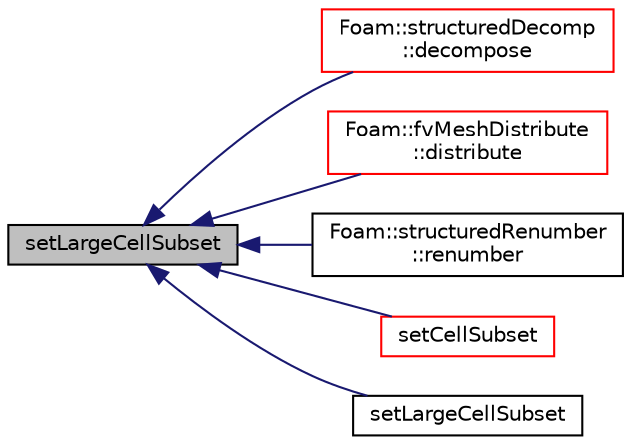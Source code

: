 digraph "setLargeCellSubset"
{
  bgcolor="transparent";
  edge [fontname="Helvetica",fontsize="10",labelfontname="Helvetica",labelfontsize="10"];
  node [fontname="Helvetica",fontsize="10",shape=record];
  rankdir="LR";
  Node1 [label="setLargeCellSubset",height=0.2,width=0.4,color="black", fillcolor="grey75", style="filled", fontcolor="black"];
  Node1 -> Node2 [dir="back",color="midnightblue",fontsize="10",style="solid",fontname="Helvetica"];
  Node2 [label="Foam::structuredDecomp\l::decompose",height=0.2,width=0.4,color="red",URL="$a02465.html#a971139d60fbf525c8a4dae56d9a386da",tooltip="Return for every coordinate the wanted processor number. Use the. "];
  Node1 -> Node3 [dir="back",color="midnightblue",fontsize="10",style="solid",fontname="Helvetica"];
  Node3 [label="Foam::fvMeshDistribute\l::distribute",height=0.2,width=0.4,color="red",URL="$a00881.html#acb11a389cf765470aea69d37a526cf1f",tooltip="Send cells to neighbours according to distribution. "];
  Node1 -> Node4 [dir="back",color="midnightblue",fontsize="10",style="solid",fontname="Helvetica"];
  Node4 [label="Foam::structuredRenumber\l::renumber",height=0.2,width=0.4,color="black",URL="$a02466.html#a8c8c314aed6bcca51f2e7ae9a90f1b82",tooltip="Return the order in which cells need to be visited, i.e. "];
  Node1 -> Node5 [dir="back",color="midnightblue",fontsize="10",style="solid",fontname="Helvetica"];
  Node5 [label="setCellSubset",height=0.2,width=0.4,color="red",URL="$a00884.html#a7007bf1daafcf75caa93fdb67143236e",tooltip="Set the subset. Create \"oldInternalFaces\" patch for exposed. "];
  Node1 -> Node6 [dir="back",color="midnightblue",fontsize="10",style="solid",fontname="Helvetica"];
  Node6 [label="setLargeCellSubset",height=0.2,width=0.4,color="black",URL="$a00884.html#ac07bac43840c9740c45738692ba00c13",tooltip="setLargeCellSubset but with labelHashSet. "];
}
